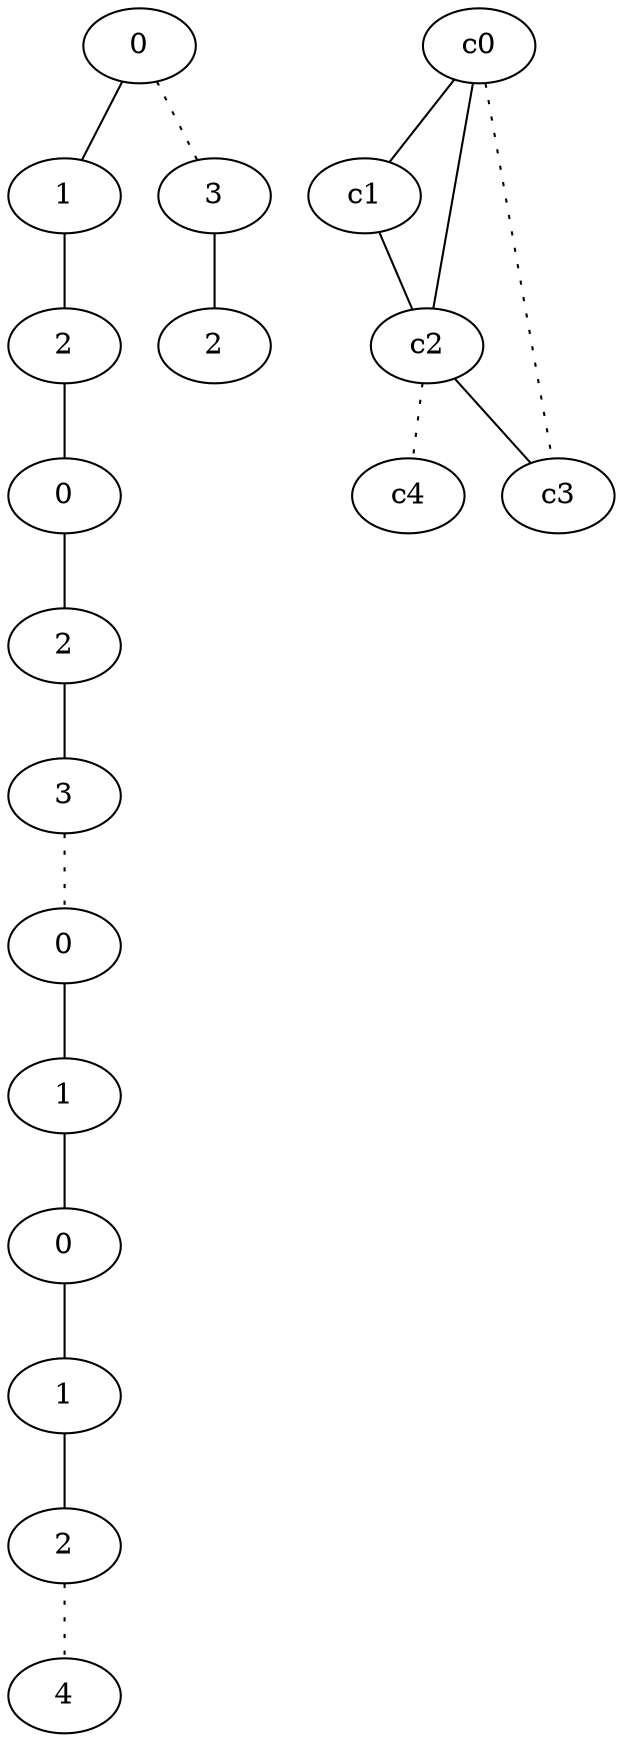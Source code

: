 graph {
a0[label=0];
a1[label=1];
a2[label=2];
a3[label=0];
a4[label=2];
a5[label=3];
a6[label=0];
a7[label=1];
a8[label=0];
a9[label=1];
a10[label=2];
a11[label=4];
a12[label=3];
a13[label=2];
a0 -- a1;
a0 -- a12 [style=dotted];
a1 -- a2;
a2 -- a3;
a3 -- a4;
a4 -- a5;
a5 -- a6 [style=dotted];
a6 -- a7;
a7 -- a8;
a8 -- a9;
a9 -- a10;
a10 -- a11 [style=dotted];
a12 -- a13;
c0 -- c1;
c0 -- c2;
c0 -- c3 [style=dotted];
c1 -- c2;
c2 -- c3;
c2 -- c4 [style=dotted];
}
